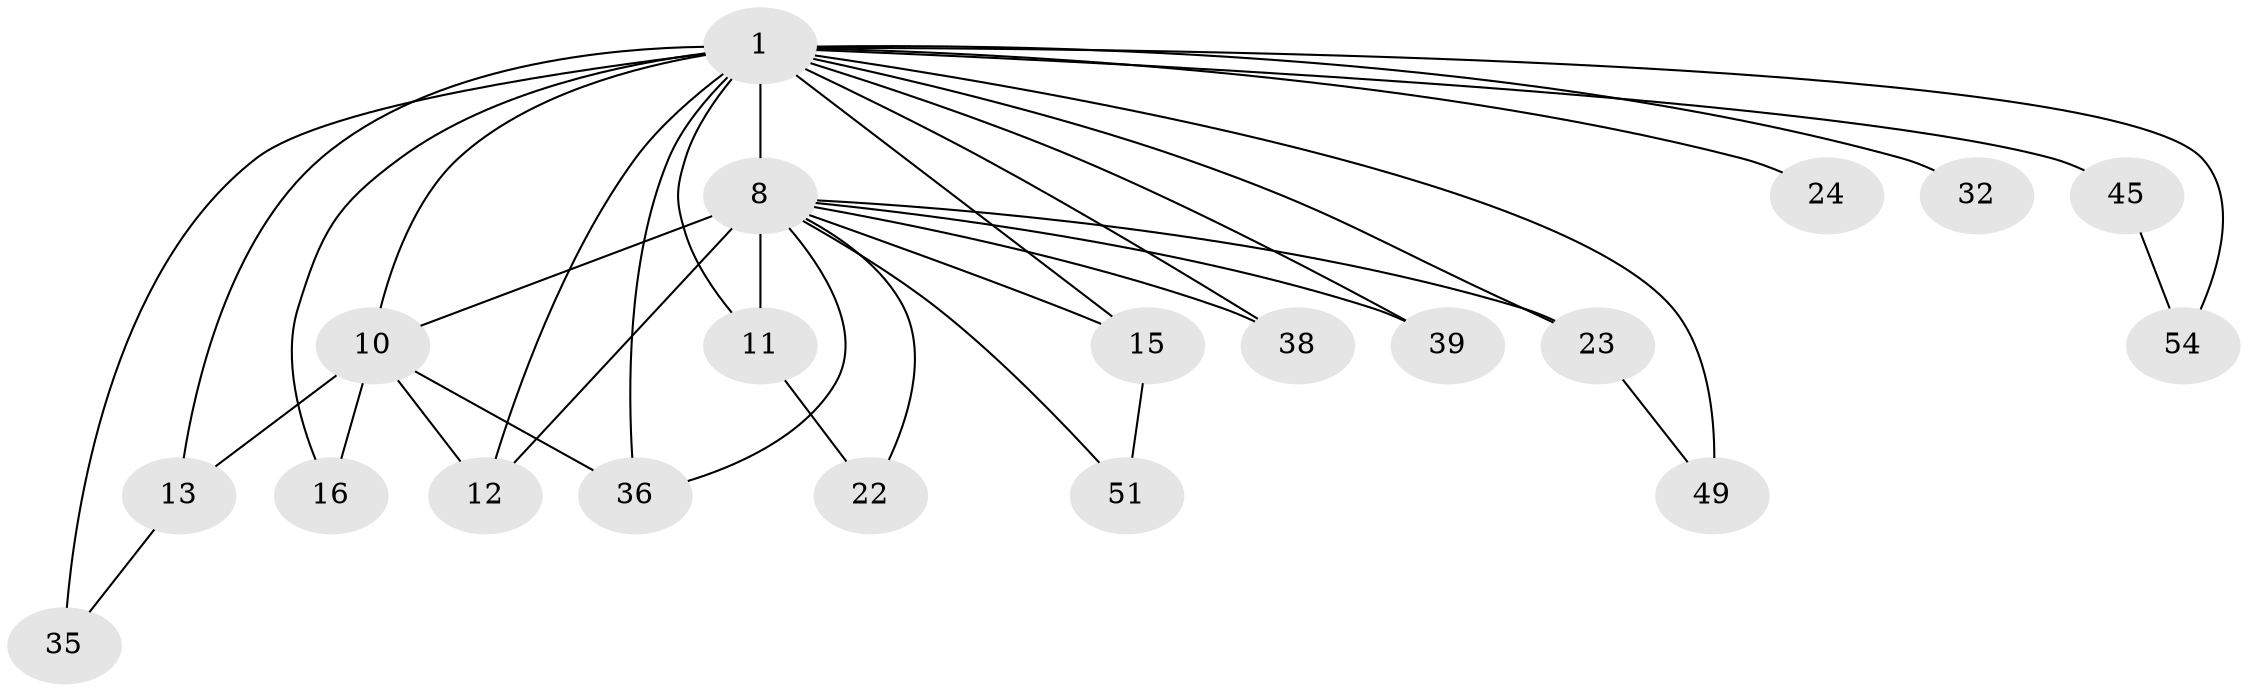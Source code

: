 // original degree distribution, {13: 0.014705882352941176, 22: 0.014705882352941176, 17: 0.014705882352941176, 15: 0.029411764705882353, 16: 0.014705882352941176, 14: 0.029411764705882353, 27: 0.014705882352941176, 21: 0.014705882352941176, 3: 0.3088235294117647, 4: 0.058823529411764705, 2: 0.47058823529411764, 5: 0.014705882352941176}
// Generated by graph-tools (version 1.1) at 2025/17/03/04/25 18:17:23]
// undirected, 20 vertices, 36 edges
graph export_dot {
graph [start="1"]
  node [color=gray90,style=filled];
  1 [super="+27+2+47"];
  8 [super="+37+34+18+9"];
  10 [super="+28+20"];
  11;
  12;
  13 [super="+25+55"];
  15 [super="+29"];
  16;
  22;
  23 [super="+42"];
  24;
  32;
  35;
  36;
  38 [super="+44"];
  39;
  45;
  49;
  51;
  54;
  1 -- 8 [weight=26];
  1 -- 10 [weight=12];
  1 -- 11;
  1 -- 12;
  1 -- 13 [weight=4];
  1 -- 15 [weight=2];
  1 -- 16;
  1 -- 23 [weight=3];
  1 -- 24;
  1 -- 32 [weight=2];
  1 -- 35 [weight=2];
  1 -- 36;
  1 -- 38 [weight=3];
  1 -- 39;
  1 -- 45;
  1 -- 49 [weight=2];
  1 -- 54;
  8 -- 10 [weight=5];
  8 -- 36;
  8 -- 23;
  8 -- 15 [weight=2];
  8 -- 38;
  8 -- 39;
  8 -- 11;
  8 -- 12;
  8 -- 51;
  8 -- 22;
  10 -- 12;
  10 -- 13;
  10 -- 16;
  10 -- 36;
  11 -- 22;
  13 -- 35;
  15 -- 51;
  23 -- 49;
  45 -- 54;
}
